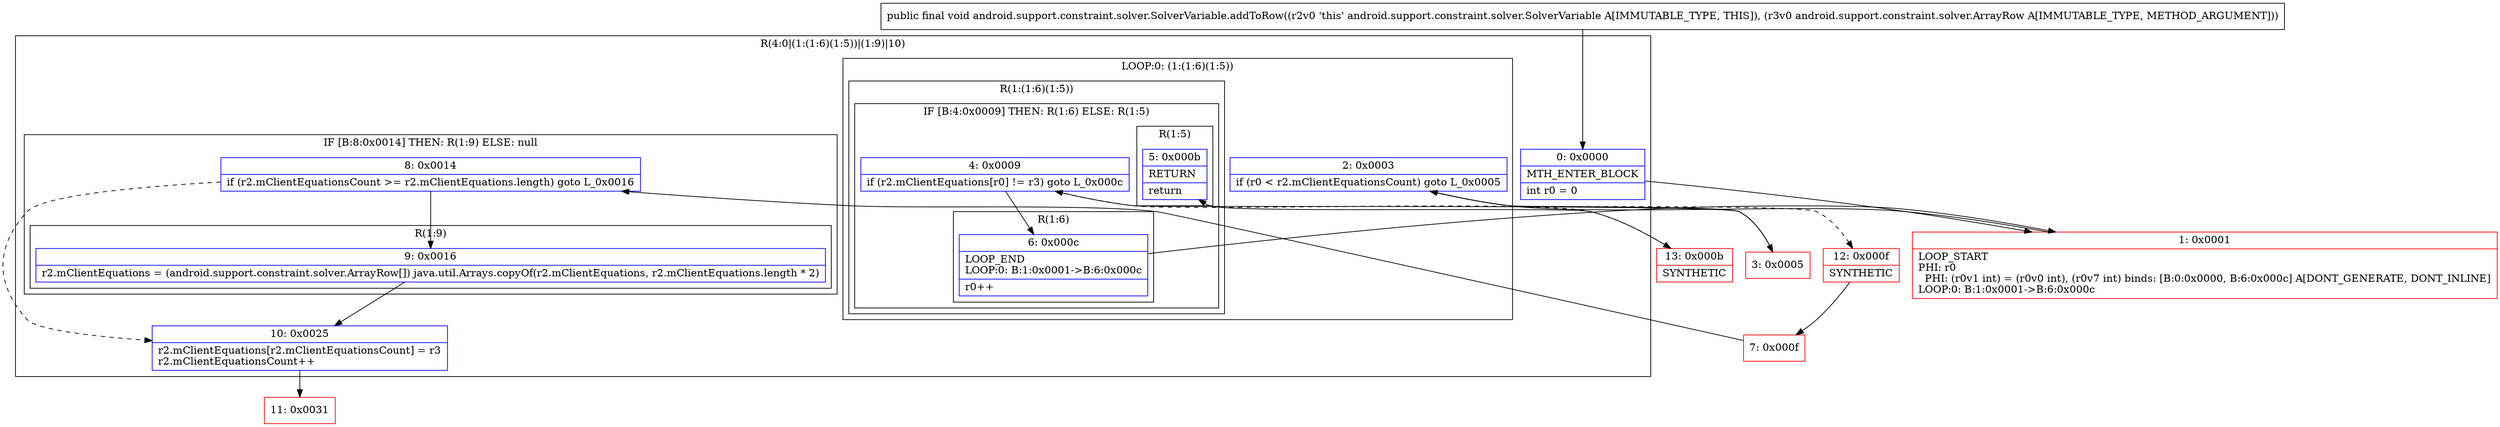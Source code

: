 digraph "CFG forandroid.support.constraint.solver.SolverVariable.addToRow(Landroid\/support\/constraint\/solver\/ArrayRow;)V" {
subgraph cluster_Region_481943128 {
label = "R(4:0|(1:(1:6)(1:5))|(1:9)|10)";
node [shape=record,color=blue];
Node_0 [shape=record,label="{0\:\ 0x0000|MTH_ENTER_BLOCK\l|int r0 = 0\l}"];
subgraph cluster_LoopRegion_2009952712 {
label = "LOOP:0: (1:(1:6)(1:5))";
node [shape=record,color=blue];
Node_2 [shape=record,label="{2\:\ 0x0003|if (r0 \< r2.mClientEquationsCount) goto L_0x0005\l}"];
subgraph cluster_Region_791897828 {
label = "R(1:(1:6)(1:5))";
node [shape=record,color=blue];
subgraph cluster_IfRegion_752676760 {
label = "IF [B:4:0x0009] THEN: R(1:6) ELSE: R(1:5)";
node [shape=record,color=blue];
Node_4 [shape=record,label="{4\:\ 0x0009|if (r2.mClientEquations[r0] != r3) goto L_0x000c\l}"];
subgraph cluster_Region_985166021 {
label = "R(1:6)";
node [shape=record,color=blue];
Node_6 [shape=record,label="{6\:\ 0x000c|LOOP_END\lLOOP:0: B:1:0x0001\-\>B:6:0x000c\l|r0++\l}"];
}
subgraph cluster_Region_852872405 {
label = "R(1:5)";
node [shape=record,color=blue];
Node_5 [shape=record,label="{5\:\ 0x000b|RETURN\l|return\l}"];
}
}
}
}
subgraph cluster_IfRegion_980183823 {
label = "IF [B:8:0x0014] THEN: R(1:9) ELSE: null";
node [shape=record,color=blue];
Node_8 [shape=record,label="{8\:\ 0x0014|if (r2.mClientEquationsCount \>= r2.mClientEquations.length) goto L_0x0016\l}"];
subgraph cluster_Region_2138332894 {
label = "R(1:9)";
node [shape=record,color=blue];
Node_9 [shape=record,label="{9\:\ 0x0016|r2.mClientEquations = (android.support.constraint.solver.ArrayRow[]) java.util.Arrays.copyOf(r2.mClientEquations, r2.mClientEquations.length * 2)\l}"];
}
}
Node_10 [shape=record,label="{10\:\ 0x0025|r2.mClientEquations[r2.mClientEquationsCount] = r3\lr2.mClientEquationsCount++\l}"];
}
Node_1 [shape=record,color=red,label="{1\:\ 0x0001|LOOP_START\lPHI: r0 \l  PHI: (r0v1 int) = (r0v0 int), (r0v7 int) binds: [B:0:0x0000, B:6:0x000c] A[DONT_GENERATE, DONT_INLINE]\lLOOP:0: B:1:0x0001\-\>B:6:0x000c\l}"];
Node_3 [shape=record,color=red,label="{3\:\ 0x0005}"];
Node_7 [shape=record,color=red,label="{7\:\ 0x000f}"];
Node_11 [shape=record,color=red,label="{11\:\ 0x0031}"];
Node_12 [shape=record,color=red,label="{12\:\ 0x000f|SYNTHETIC\l}"];
Node_13 [shape=record,color=red,label="{13\:\ 0x000b|SYNTHETIC\l}"];
MethodNode[shape=record,label="{public final void android.support.constraint.solver.SolverVariable.addToRow((r2v0 'this' android.support.constraint.solver.SolverVariable A[IMMUTABLE_TYPE, THIS]), (r3v0 android.support.constraint.solver.ArrayRow A[IMMUTABLE_TYPE, METHOD_ARGUMENT])) }"];
MethodNode -> Node_0;
Node_0 -> Node_1;
Node_2 -> Node_3;
Node_2 -> Node_12[style=dashed];
Node_4 -> Node_6;
Node_4 -> Node_13[style=dashed];
Node_6 -> Node_1;
Node_8 -> Node_9;
Node_8 -> Node_10[style=dashed];
Node_9 -> Node_10;
Node_10 -> Node_11;
Node_1 -> Node_2;
Node_3 -> Node_4;
Node_7 -> Node_8;
Node_12 -> Node_7;
Node_13 -> Node_5;
}

